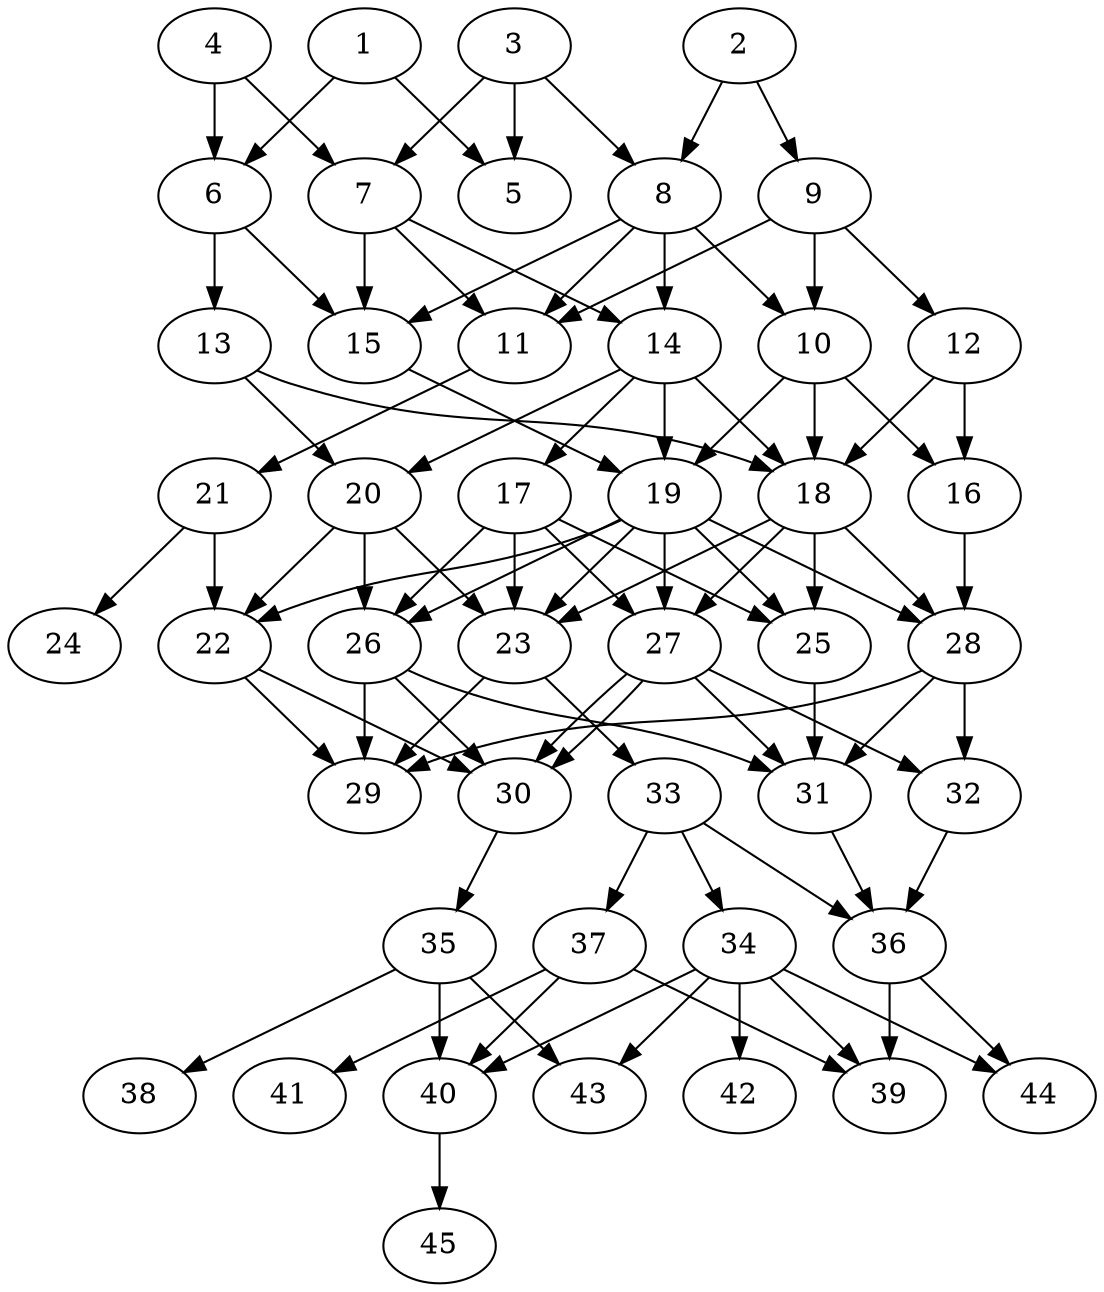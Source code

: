 // DAG automatically generated by daggen at Thu Oct  3 14:07:24 2019
// ./daggen --dot -n 45 --ccr 0.5 --fat 0.5 --regular 0.7 --density 0.6 --mindata 5242880 --maxdata 52428800 
digraph G {
  1 [size="30267392", alpha="0.19", expect_size="15133696"] 
  1 -> 5 [size ="15133696"]
  1 -> 6 [size ="15133696"]
  2 [size="63236096", alpha="0.11", expect_size="31618048"] 
  2 -> 8 [size ="31618048"]
  2 -> 9 [size ="31618048"]
  3 [size="20561920", alpha="0.15", expect_size="10280960"] 
  3 -> 5 [size ="10280960"]
  3 -> 7 [size ="10280960"]
  3 -> 8 [size ="10280960"]
  4 [size="53850112", alpha="0.02", expect_size="26925056"] 
  4 -> 6 [size ="26925056"]
  4 -> 7 [size ="26925056"]
  5 [size="49733632", alpha="0.15", expect_size="24866816"] 
  6 [size="19898368", alpha="0.06", expect_size="9949184"] 
  6 -> 13 [size ="9949184"]
  6 -> 15 [size ="9949184"]
  7 [size="49301504", alpha="0.12", expect_size="24650752"] 
  7 -> 11 [size ="24650752"]
  7 -> 14 [size ="24650752"]
  7 -> 15 [size ="24650752"]
  8 [size="80939008", alpha="0.01", expect_size="40469504"] 
  8 -> 10 [size ="40469504"]
  8 -> 11 [size ="40469504"]
  8 -> 14 [size ="40469504"]
  8 -> 15 [size ="40469504"]
  9 [size="40003584", alpha="0.00", expect_size="20001792"] 
  9 -> 10 [size ="20001792"]
  9 -> 11 [size ="20001792"]
  9 -> 12 [size ="20001792"]
  10 [size="78063616", alpha="0.18", expect_size="39031808"] 
  10 -> 16 [size ="39031808"]
  10 -> 18 [size ="39031808"]
  10 -> 19 [size ="39031808"]
  11 [size="36882432", alpha="0.07", expect_size="18441216"] 
  11 -> 21 [size ="18441216"]
  12 [size="30787584", alpha="0.07", expect_size="15393792"] 
  12 -> 16 [size ="15393792"]
  12 -> 18 [size ="15393792"]
  13 [size="81287168", alpha="0.07", expect_size="40643584"] 
  13 -> 18 [size ="40643584"]
  13 -> 20 [size ="40643584"]
  14 [size="60004352", alpha="0.14", expect_size="30002176"] 
  14 -> 17 [size ="30002176"]
  14 -> 18 [size ="30002176"]
  14 -> 19 [size ="30002176"]
  14 -> 20 [size ="30002176"]
  15 [size="70576128", alpha="0.13", expect_size="35288064"] 
  15 -> 19 [size ="35288064"]
  16 [size="45383680", alpha="0.00", expect_size="22691840"] 
  16 -> 28 [size ="22691840"]
  17 [size="75991040", alpha="0.03", expect_size="37995520"] 
  17 -> 23 [size ="37995520"]
  17 -> 25 [size ="37995520"]
  17 -> 26 [size ="37995520"]
  17 -> 27 [size ="37995520"]
  18 [size="38809600", alpha="0.05", expect_size="19404800"] 
  18 -> 23 [size ="19404800"]
  18 -> 25 [size ="19404800"]
  18 -> 27 [size ="19404800"]
  18 -> 28 [size ="19404800"]
  19 [size="41381888", alpha="0.01", expect_size="20690944"] 
  19 -> 22 [size ="20690944"]
  19 -> 23 [size ="20690944"]
  19 -> 25 [size ="20690944"]
  19 -> 26 [size ="20690944"]
  19 -> 27 [size ="20690944"]
  19 -> 28 [size ="20690944"]
  20 [size="41408512", alpha="0.17", expect_size="20704256"] 
  20 -> 22 [size ="20704256"]
  20 -> 23 [size ="20704256"]
  20 -> 26 [size ="20704256"]
  21 [size="32919552", alpha="0.18", expect_size="16459776"] 
  21 -> 22 [size ="16459776"]
  21 -> 24 [size ="16459776"]
  22 [size="66666496", alpha="0.09", expect_size="33333248"] 
  22 -> 29 [size ="33333248"]
  22 -> 30 [size ="33333248"]
  23 [size="97990656", alpha="0.03", expect_size="48995328"] 
  23 -> 29 [size ="48995328"]
  23 -> 33 [size ="48995328"]
  24 [size="34699264", alpha="0.06", expect_size="17349632"] 
  25 [size="100345856", alpha="0.17", expect_size="50172928"] 
  25 -> 31 [size ="50172928"]
  26 [size="68538368", alpha="0.11", expect_size="34269184"] 
  26 -> 29 [size ="34269184"]
  26 -> 30 [size ="34269184"]
  26 -> 31 [size ="34269184"]
  27 [size="70770688", alpha="0.12", expect_size="35385344"] 
  27 -> 30 [size ="35385344"]
  27 -> 30 [size ="35385344"]
  27 -> 31 [size ="35385344"]
  27 -> 32 [size ="35385344"]
  28 [size="84432896", alpha="0.09", expect_size="42216448"] 
  28 -> 29 [size ="42216448"]
  28 -> 31 [size ="42216448"]
  28 -> 32 [size ="42216448"]
  29 [size="15237120", alpha="0.11", expect_size="7618560"] 
  30 [size="20340736", alpha="0.08", expect_size="10170368"] 
  30 -> 35 [size ="10170368"]
  31 [size="102213632", alpha="0.11", expect_size="51106816"] 
  31 -> 36 [size ="51106816"]
  32 [size="91891712", alpha="0.18", expect_size="45945856"] 
  32 -> 36 [size ="45945856"]
  33 [size="42127360", alpha="0.20", expect_size="21063680"] 
  33 -> 34 [size ="21063680"]
  33 -> 36 [size ="21063680"]
  33 -> 37 [size ="21063680"]
  34 [size="57368576", alpha="0.12", expect_size="28684288"] 
  34 -> 39 [size ="28684288"]
  34 -> 40 [size ="28684288"]
  34 -> 42 [size ="28684288"]
  34 -> 43 [size ="28684288"]
  34 -> 44 [size ="28684288"]
  35 [size="86607872", alpha="0.17", expect_size="43303936"] 
  35 -> 38 [size ="43303936"]
  35 -> 40 [size ="43303936"]
  35 -> 43 [size ="43303936"]
  36 [size="74723328", alpha="0.10", expect_size="37361664"] 
  36 -> 39 [size ="37361664"]
  36 -> 44 [size ="37361664"]
  37 [size="31127552", alpha="0.16", expect_size="15563776"] 
  37 -> 39 [size ="15563776"]
  37 -> 40 [size ="15563776"]
  37 -> 41 [size ="15563776"]
  38 [size="89010176", alpha="0.09", expect_size="44505088"] 
  39 [size="35708928", alpha="0.08", expect_size="17854464"] 
  40 [size="89487360", alpha="0.13", expect_size="44743680"] 
  40 -> 45 [size ="44743680"]
  41 [size="34805760", alpha="0.04", expect_size="17402880"] 
  42 [size="86806528", alpha="0.06", expect_size="43403264"] 
  43 [size="77051904", alpha="0.07", expect_size="38525952"] 
  44 [size="76339200", alpha="0.12", expect_size="38169600"] 
  45 [size="39819264", alpha="0.17", expect_size="19909632"] 
}
